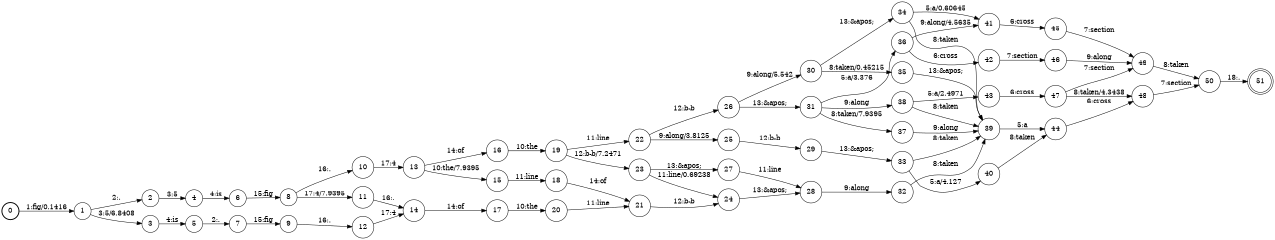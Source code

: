 digraph FST {
rankdir = LR;
size = "8.5,11";
label = "";
center = 1;
orientation = Portrait;
ranksep = "0.4";
nodesep = "0.25";
0 [label = "0", shape = circle, style = bold, fontsize = 14]
	0 -> 1 [label = "1:fig/0.1416", fontsize = 14];
1 [label = "1", shape = circle, style = solid, fontsize = 14]
	1 -> 2 [label = "2:.", fontsize = 14];
	1 -> 3 [label = "3:5/6.8408", fontsize = 14];
2 [label = "2", shape = circle, style = solid, fontsize = 14]
	2 -> 4 [label = "3:5", fontsize = 14];
3 [label = "3", shape = circle, style = solid, fontsize = 14]
	3 -> 5 [label = "4:is", fontsize = 14];
4 [label = "4", shape = circle, style = solid, fontsize = 14]
	4 -> 6 [label = "4:is", fontsize = 14];
5 [label = "5", shape = circle, style = solid, fontsize = 14]
	5 -> 7 [label = "2:.", fontsize = 14];
6 [label = "6", shape = circle, style = solid, fontsize = 14]
	6 -> 8 [label = "15:fig", fontsize = 14];
7 [label = "7", shape = circle, style = solid, fontsize = 14]
	7 -> 9 [label = "15:fig", fontsize = 14];
8 [label = "8", shape = circle, style = solid, fontsize = 14]
	8 -> 10 [label = "16:.", fontsize = 14];
	8 -> 11 [label = "17:4/7.9395", fontsize = 14];
9 [label = "9", shape = circle, style = solid, fontsize = 14]
	9 -> 12 [label = "16:.", fontsize = 14];
10 [label = "10", shape = circle, style = solid, fontsize = 14]
	10 -> 13 [label = "17:4", fontsize = 14];
11 [label = "11", shape = circle, style = solid, fontsize = 14]
	11 -> 14 [label = "16:.", fontsize = 14];
12 [label = "12", shape = circle, style = solid, fontsize = 14]
	12 -> 14 [label = "17:4", fontsize = 14];
13 [label = "13", shape = circle, style = solid, fontsize = 14]
	13 -> 15 [label = "10:the/7.9395", fontsize = 14];
	13 -> 16 [label = "14:of", fontsize = 14];
14 [label = "14", shape = circle, style = solid, fontsize = 14]
	14 -> 17 [label = "14:of", fontsize = 14];
15 [label = "15", shape = circle, style = solid, fontsize = 14]
	15 -> 18 [label = "11:line", fontsize = 14];
16 [label = "16", shape = circle, style = solid, fontsize = 14]
	16 -> 19 [label = "10:the", fontsize = 14];
17 [label = "17", shape = circle, style = solid, fontsize = 14]
	17 -> 20 [label = "10:the", fontsize = 14];
18 [label = "18", shape = circle, style = solid, fontsize = 14]
	18 -> 21 [label = "14:of", fontsize = 14];
19 [label = "19", shape = circle, style = solid, fontsize = 14]
	19 -> 22 [label = "11:line", fontsize = 14];
	19 -> 23 [label = "12:b-b/7.2471", fontsize = 14];
20 [label = "20", shape = circle, style = solid, fontsize = 14]
	20 -> 21 [label = "11:line", fontsize = 14];
21 [label = "21", shape = circle, style = solid, fontsize = 14]
	21 -> 24 [label = "12:b-b", fontsize = 14];
22 [label = "22", shape = circle, style = solid, fontsize = 14]
	22 -> 25 [label = "9:along/3.8125", fontsize = 14];
	22 -> 26 [label = "12:b-b", fontsize = 14];
23 [label = "23", shape = circle, style = solid, fontsize = 14]
	23 -> 24 [label = "11:line/0.69238", fontsize = 14];
	23 -> 27 [label = "13:&apos;", fontsize = 14];
24 [label = "24", shape = circle, style = solid, fontsize = 14]
	24 -> 28 [label = "13:&apos;", fontsize = 14];
25 [label = "25", shape = circle, style = solid, fontsize = 14]
	25 -> 29 [label = "12:b-b", fontsize = 14];
26 [label = "26", shape = circle, style = solid, fontsize = 14]
	26 -> 30 [label = "9:along/5.542", fontsize = 14];
	26 -> 31 [label = "13:&apos;", fontsize = 14];
27 [label = "27", shape = circle, style = solid, fontsize = 14]
	27 -> 28 [label = "11:line", fontsize = 14];
28 [label = "28", shape = circle, style = solid, fontsize = 14]
	28 -> 32 [label = "9:along", fontsize = 14];
29 [label = "29", shape = circle, style = solid, fontsize = 14]
	29 -> 33 [label = "13:&apos;", fontsize = 14];
30 [label = "30", shape = circle, style = solid, fontsize = 14]
	30 -> 35 [label = "8:taken/0.45215", fontsize = 14];
	30 -> 34 [label = "13:&apos;", fontsize = 14];
31 [label = "31", shape = circle, style = solid, fontsize = 14]
	31 -> 36 [label = "5:a/3.376", fontsize = 14];
	31 -> 37 [label = "8:taken/7.9395", fontsize = 14];
	31 -> 38 [label = "9:along", fontsize = 14];
32 [label = "32", shape = circle, style = solid, fontsize = 14]
	32 -> 39 [label = "8:taken", fontsize = 14];
33 [label = "33", shape = circle, style = solid, fontsize = 14]
	33 -> 40 [label = "5:a/4.127", fontsize = 14];
	33 -> 39 [label = "8:taken", fontsize = 14];
34 [label = "34", shape = circle, style = solid, fontsize = 14]
	34 -> 41 [label = "5:a/0.60645", fontsize = 14];
	34 -> 39 [label = "8:taken", fontsize = 14];
35 [label = "35", shape = circle, style = solid, fontsize = 14]
	35 -> 39 [label = "13:&apos;", fontsize = 14];
36 [label = "36", shape = circle, style = solid, fontsize = 14]
	36 -> 42 [label = "6:cross", fontsize = 14];
	36 -> 41 [label = "9:along/4.5635", fontsize = 14];
37 [label = "37", shape = circle, style = solid, fontsize = 14]
	37 -> 39 [label = "9:along", fontsize = 14];
38 [label = "38", shape = circle, style = solid, fontsize = 14]
	38 -> 43 [label = "5:a/2.4971", fontsize = 14];
	38 -> 39 [label = "8:taken", fontsize = 14];
39 [label = "39", shape = circle, style = solid, fontsize = 14]
	39 -> 44 [label = "5:a", fontsize = 14];
40 [label = "40", shape = circle, style = solid, fontsize = 14]
	40 -> 44 [label = "8:taken", fontsize = 14];
41 [label = "41", shape = circle, style = solid, fontsize = 14]
	41 -> 45 [label = "6:cross", fontsize = 14];
42 [label = "42", shape = circle, style = solid, fontsize = 14]
	42 -> 46 [label = "7:section", fontsize = 14];
43 [label = "43", shape = circle, style = solid, fontsize = 14]
	43 -> 47 [label = "6:cross", fontsize = 14];
44 [label = "44", shape = circle, style = solid, fontsize = 14]
	44 -> 48 [label = "6:cross", fontsize = 14];
45 [label = "45", shape = circle, style = solid, fontsize = 14]
	45 -> 49 [label = "7:section", fontsize = 14];
46 [label = "46", shape = circle, style = solid, fontsize = 14]
	46 -> 49 [label = "9:along", fontsize = 14];
47 [label = "47", shape = circle, style = solid, fontsize = 14]
	47 -> 49 [label = "7:section", fontsize = 14];
	47 -> 48 [label = "8:taken/4.3438", fontsize = 14];
48 [label = "48", shape = circle, style = solid, fontsize = 14]
	48 -> 50 [label = "7:section", fontsize = 14];
49 [label = "49", shape = circle, style = solid, fontsize = 14]
	49 -> 50 [label = "8:taken", fontsize = 14];
50 [label = "50", shape = circle, style = solid, fontsize = 14]
	50 -> 51 [label = "18:.", fontsize = 14];
51 [label = "51", shape = doublecircle, style = solid, fontsize = 14]
}
